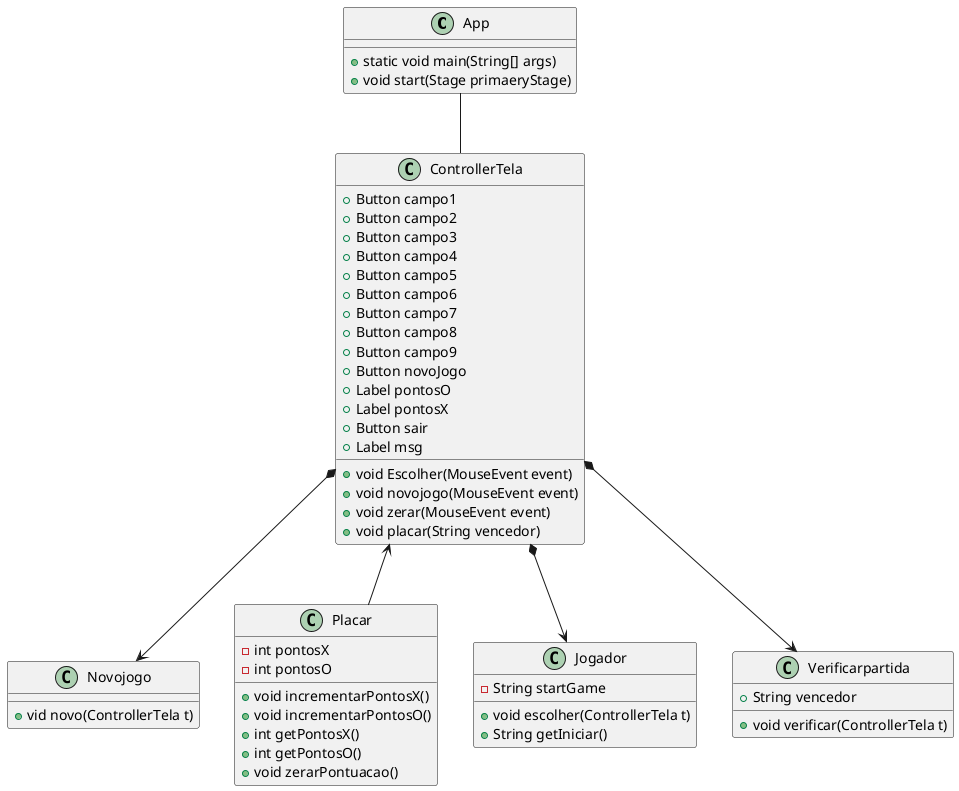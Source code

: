 @startuml Diagrama ControllerTela

class App{
    +static void main(String[] args)
    +void start(Stage primaeryStage)
}

class ControllerTela{

+Button campo1
+Button campo2
+Button campo3
+Button campo4
+Button campo5
+Button campo6
+Button campo7
+Button campo8
+Button campo9
+Button novoJogo
+Label pontosO
+Label pontosX
+Button sair
+Label msg

+void Escolher(MouseEvent event)
+void novojogo(MouseEvent event)
+void zerar(MouseEvent event)
+void placar(String vencedor)

}

class Novojogo{
    +vid novo(ControllerTela t)
}

class Placar{
    -int pontosX
    -int pontosO

    +void incrementarPontosX()
    +void incrementarPontosO()
    +int getPontosX()
    +int getPontosO()
    +void zerarPontuacao()
}

class Jogador{
    -String startGame

    +void escolher(ControllerTela t)
    +String getIniciar()
}

class Verificarpartida{
    +String vencedor

    +void verificar(ControllerTela t)
}

ControllerTela *--> Jogador
ControllerTela *--> Novojogo
ControllerTela *--> Verificarpartida
ControllerTela <-- Placar
App -- ControllerTela

@enduml